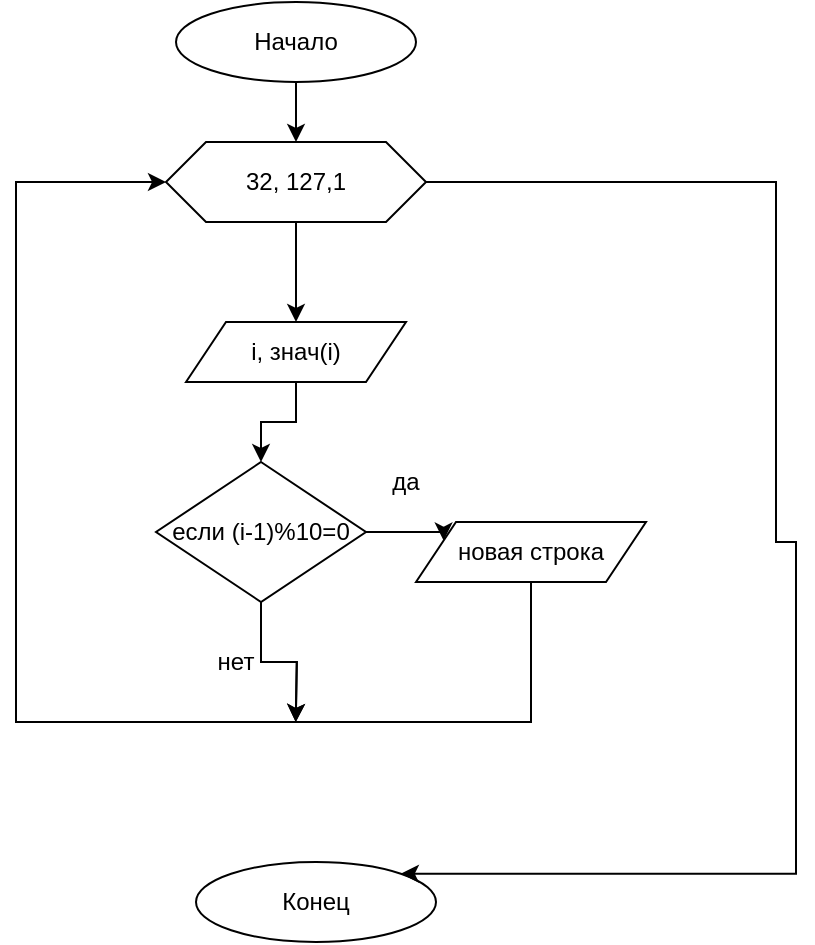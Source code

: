 <mxfile version="14.2.6" type="github">
  <diagram id="_irGdxpFTY3a5YnYYWGz" name="Page-1">
    <mxGraphModel dx="906" dy="482" grid="1" gridSize="10" guides="1" tooltips="1" connect="1" arrows="1" fold="1" page="1" pageScale="1" pageWidth="583" pageHeight="827" math="0" shadow="0">
      <root>
        <mxCell id="0" />
        <mxCell id="1" value="less_2_Task_2" parent="0" visible="0" />
        <mxCell id="C216Op_KJReps2qyOfGw-5" style="edgeStyle=orthogonalEdgeStyle;rounded=0;orthogonalLoop=1;jettySize=auto;html=1;exitX=0.5;exitY=1;exitDx=0;exitDy=0;entryX=0.5;entryY=0;entryDx=0;entryDy=0;" edge="1" parent="1" source="C216Op_KJReps2qyOfGw-1" target="C216Op_KJReps2qyOfGw-3">
          <mxGeometry relative="1" as="geometry" />
        </mxCell>
        <mxCell id="C216Op_KJReps2qyOfGw-1" value="Начало" style="ellipse;whiteSpace=wrap;html=1;" vertex="1" parent="1">
          <mxGeometry x="220" y="20" width="120" height="40" as="geometry" />
        </mxCell>
        <mxCell id="C216Op_KJReps2qyOfGw-2" value="Конец" style="ellipse;whiteSpace=wrap;html=1;" vertex="1" parent="1">
          <mxGeometry x="205" y="460" width="120" height="40" as="geometry" />
        </mxCell>
        <mxCell id="C216Op_KJReps2qyOfGw-6" style="edgeStyle=orthogonalEdgeStyle;rounded=0;orthogonalLoop=1;jettySize=auto;html=1;exitX=0.5;exitY=1;exitDx=0;exitDy=0;entryX=0.5;entryY=0;entryDx=0;entryDy=0;" edge="1" parent="1" source="C216Op_KJReps2qyOfGw-3" target="C216Op_KJReps2qyOfGw-4">
          <mxGeometry relative="1" as="geometry" />
        </mxCell>
        <mxCell id="C216Op_KJReps2qyOfGw-3" value="n" style="shape=parallelogram;perimeter=parallelogramPerimeter;whiteSpace=wrap;html=1;fixedSize=1;" vertex="1" parent="1">
          <mxGeometry x="230" y="100" width="100" height="30" as="geometry" />
        </mxCell>
        <mxCell id="C216Op_KJReps2qyOfGw-16" style="edgeStyle=orthogonalEdgeStyle;rounded=0;orthogonalLoop=1;jettySize=auto;html=1;exitX=0.5;exitY=1;exitDx=0;exitDy=0;entryX=0.5;entryY=0;entryDx=0;entryDy=0;" edge="1" parent="1" source="C216Op_KJReps2qyOfGw-4" target="C216Op_KJReps2qyOfGw-9">
          <mxGeometry relative="1" as="geometry" />
        </mxCell>
        <mxCell id="C216Op_KJReps2qyOfGw-24" style="edgeStyle=orthogonalEdgeStyle;rounded=0;orthogonalLoop=1;jettySize=auto;html=1;exitX=1;exitY=0.5;exitDx=0;exitDy=0;" edge="1" parent="1" source="C216Op_KJReps2qyOfGw-4" target="C216Op_KJReps2qyOfGw-23">
          <mxGeometry relative="1" as="geometry" />
        </mxCell>
        <mxCell id="C216Op_KJReps2qyOfGw-4" value="&amp;nbsp;n&amp;gt;0" style="rhombus;whiteSpace=wrap;html=1;" vertex="1" parent="1">
          <mxGeometry x="245" y="160" width="70" height="50" as="geometry" />
        </mxCell>
        <mxCell id="C216Op_KJReps2qyOfGw-17" style="edgeStyle=orthogonalEdgeStyle;rounded=0;orthogonalLoop=1;jettySize=auto;html=1;exitX=0.5;exitY=1;exitDx=0;exitDy=0;" edge="1" parent="1" source="C216Op_KJReps2qyOfGw-9" target="C216Op_KJReps2qyOfGw-13">
          <mxGeometry relative="1" as="geometry" />
        </mxCell>
        <mxCell id="C216Op_KJReps2qyOfGw-18" style="edgeStyle=orthogonalEdgeStyle;rounded=0;orthogonalLoop=1;jettySize=auto;html=1;exitX=1;exitY=0.5;exitDx=0;exitDy=0;entryX=0.111;entryY=0.512;entryDx=0;entryDy=0;entryPerimeter=0;" edge="1" parent="1" source="C216Op_KJReps2qyOfGw-30" target="C216Op_KJReps2qyOfGw-10">
          <mxGeometry relative="1" as="geometry" />
        </mxCell>
        <mxCell id="C216Op_KJReps2qyOfGw-9" value="если n%2==0" style="rhombus;whiteSpace=wrap;html=1;" vertex="1" parent="1">
          <mxGeometry x="120" y="250" width="85" height="60" as="geometry" />
        </mxCell>
        <mxCell id="C216Op_KJReps2qyOfGw-20" style="edgeStyle=orthogonalEdgeStyle;rounded=0;orthogonalLoop=1;jettySize=auto;html=1;exitX=0.5;exitY=1;exitDx=0;exitDy=0;entryX=1;entryY=0.5;entryDx=0;entryDy=0;" edge="1" parent="1" source="C216Op_KJReps2qyOfGw-10" target="C216Op_KJReps2qyOfGw-19">
          <mxGeometry relative="1" as="geometry" />
        </mxCell>
        <mxCell id="C216Op_KJReps2qyOfGw-10" value="even=even+1" style="rounded=0;whiteSpace=wrap;html=1;" vertex="1" parent="1">
          <mxGeometry x="245" y="265" width="90" height="30" as="geometry" />
        </mxCell>
        <mxCell id="C216Op_KJReps2qyOfGw-21" style="edgeStyle=orthogonalEdgeStyle;rounded=0;orthogonalLoop=1;jettySize=auto;html=1;exitX=0.5;exitY=1;exitDx=0;exitDy=0;entryX=0.5;entryY=0;entryDx=0;entryDy=0;" edge="1" parent="1" source="C216Op_KJReps2qyOfGw-13" target="C216Op_KJReps2qyOfGw-19">
          <mxGeometry relative="1" as="geometry" />
        </mxCell>
        <mxCell id="C216Op_KJReps2qyOfGw-13" value="odd=odd+1" style="rounded=0;whiteSpace=wrap;html=1;" vertex="1" parent="1">
          <mxGeometry x="112.5" y="340" width="100" height="30" as="geometry" />
        </mxCell>
        <mxCell id="C216Op_KJReps2qyOfGw-22" style="edgeStyle=orthogonalEdgeStyle;rounded=0;orthogonalLoop=1;jettySize=auto;html=1;exitX=0;exitY=0.5;exitDx=0;exitDy=0;entryX=0;entryY=0.5;entryDx=0;entryDy=0;" edge="1" parent="1" source="C216Op_KJReps2qyOfGw-19" target="C216Op_KJReps2qyOfGw-4">
          <mxGeometry relative="1" as="geometry">
            <Array as="points">
              <mxPoint x="40" y="415" />
              <mxPoint x="40" y="190" />
              <mxPoint x="240" y="190" />
              <mxPoint x="240" y="185" />
            </Array>
          </mxGeometry>
        </mxCell>
        <mxCell id="C216Op_KJReps2qyOfGw-19" value="n=n//10" style="rounded=0;whiteSpace=wrap;html=1;" vertex="1" parent="1">
          <mxGeometry x="112.5" y="400" width="90" height="30" as="geometry" />
        </mxCell>
        <mxCell id="C216Op_KJReps2qyOfGw-25" style="edgeStyle=orthogonalEdgeStyle;rounded=0;orthogonalLoop=1;jettySize=auto;html=1;exitX=0.5;exitY=1;exitDx=0;exitDy=0;entryX=0.565;entryY=-0.05;entryDx=0;entryDy=0;entryPerimeter=0;" edge="1" parent="1" source="C216Op_KJReps2qyOfGw-23" target="C216Op_KJReps2qyOfGw-2">
          <mxGeometry relative="1" as="geometry" />
        </mxCell>
        <mxCell id="C216Op_KJReps2qyOfGw-23" value="&lt;div&gt;Вывод&lt;/div&gt;&lt;div&gt;even&lt;/div&gt;&lt;div&gt;odd&lt;br&gt;&lt;/div&gt;" style="shape=parallelogram;perimeter=parallelogramPerimeter;whiteSpace=wrap;html=1;fixedSize=1;" vertex="1" parent="1">
          <mxGeometry x="340" y="380" width="100" height="50" as="geometry" />
        </mxCell>
        <mxCell id="C216Op_KJReps2qyOfGw-26" value="нет" style="text;html=1;strokeColor=none;fillColor=none;align=center;verticalAlign=middle;whiteSpace=wrap;rounded=0;" vertex="1" parent="1">
          <mxGeometry x="335" y="160" width="40" height="20" as="geometry" />
        </mxCell>
        <mxCell id="C216Op_KJReps2qyOfGw-27" value="нет" style="text;html=1;strokeColor=none;fillColor=none;align=center;verticalAlign=middle;whiteSpace=wrap;rounded=0;" vertex="1" parent="1">
          <mxGeometry x="165" y="310" width="40" height="20" as="geometry" />
        </mxCell>
        <mxCell id="C216Op_KJReps2qyOfGw-28" value="да" style="text;html=1;strokeColor=none;fillColor=none;align=center;verticalAlign=middle;whiteSpace=wrap;rounded=0;" vertex="1" parent="1">
          <mxGeometry x="285" y="210" width="40" height="20" as="geometry" />
        </mxCell>
        <mxCell id="C216Op_KJReps2qyOfGw-30" value="да" style="text;html=1;strokeColor=none;fillColor=none;align=center;verticalAlign=middle;whiteSpace=wrap;rounded=0;" vertex="1" parent="1">
          <mxGeometry x="202.5" y="260" width="40" height="20" as="geometry" />
        </mxCell>
        <mxCell id="C216Op_KJReps2qyOfGw-31" style="edgeStyle=orthogonalEdgeStyle;rounded=0;orthogonalLoop=1;jettySize=auto;html=1;exitX=1;exitY=0.5;exitDx=0;exitDy=0;entryX=0.111;entryY=0.512;entryDx=0;entryDy=0;entryPerimeter=0;" edge="1" parent="1" source="C216Op_KJReps2qyOfGw-9" target="C216Op_KJReps2qyOfGw-30">
          <mxGeometry relative="1" as="geometry">
            <mxPoint x="205" y="280.0" as="sourcePoint" />
            <mxPoint x="254.99" y="280.36" as="targetPoint" />
          </mxGeometry>
        </mxCell>
        <mxCell id="C216Op_KJReps2qyOfGw-32" value="less_2_task_3" parent="0" visible="0" />
        <mxCell id="C216Op_KJReps2qyOfGw-40" style="edgeStyle=orthogonalEdgeStyle;rounded=0;orthogonalLoop=1;jettySize=auto;html=1;exitX=0.5;exitY=1;exitDx=0;exitDy=0;entryX=0.5;entryY=0;entryDx=0;entryDy=0;" edge="1" parent="C216Op_KJReps2qyOfGw-32" source="C216Op_KJReps2qyOfGw-33" target="C216Op_KJReps2qyOfGw-35">
          <mxGeometry relative="1" as="geometry" />
        </mxCell>
        <mxCell id="C216Op_KJReps2qyOfGw-33" value="Начало" style="ellipse;whiteSpace=wrap;html=1;" vertex="1" parent="C216Op_KJReps2qyOfGw-32">
          <mxGeometry x="210" y="20" width="120" height="40" as="geometry" />
        </mxCell>
        <mxCell id="C216Op_KJReps2qyOfGw-34" value="Конец" style="ellipse;whiteSpace=wrap;html=1;" vertex="1" parent="C216Op_KJReps2qyOfGw-32">
          <mxGeometry x="210" y="420" width="120" height="40" as="geometry" />
        </mxCell>
        <mxCell id="C216Op_KJReps2qyOfGw-41" style="edgeStyle=orthogonalEdgeStyle;rounded=0;orthogonalLoop=1;jettySize=auto;html=1;exitX=0.5;exitY=1;exitDx=0;exitDy=0;entryX=0.5;entryY=0;entryDx=0;entryDy=0;" edge="1" parent="C216Op_KJReps2qyOfGw-32" source="C216Op_KJReps2qyOfGw-35" target="C216Op_KJReps2qyOfGw-36">
          <mxGeometry relative="1" as="geometry" />
        </mxCell>
        <mxCell id="C216Op_KJReps2qyOfGw-35" value="Ввод n" style="shape=parallelogram;perimeter=parallelogramPerimeter;whiteSpace=wrap;html=1;fixedSize=1;" vertex="1" parent="C216Op_KJReps2qyOfGw-32">
          <mxGeometry x="220" y="80" width="90" height="30" as="geometry" />
        </mxCell>
        <mxCell id="C216Op_KJReps2qyOfGw-42" style="edgeStyle=orthogonalEdgeStyle;rounded=0;orthogonalLoop=1;jettySize=auto;html=1;exitX=0.5;exitY=1;exitDx=0;exitDy=0;entryX=0.495;entryY=0.2;entryDx=0;entryDy=0;entryPerimeter=0;" edge="1" parent="C216Op_KJReps2qyOfGw-32" source="C216Op_KJReps2qyOfGw-36" target="C216Op_KJReps2qyOfGw-37">
          <mxGeometry relative="1" as="geometry" />
        </mxCell>
        <mxCell id="C216Op_KJReps2qyOfGw-36" value="m=0" style="rounded=0;whiteSpace=wrap;html=1;" vertex="1" parent="C216Op_KJReps2qyOfGw-32">
          <mxGeometry x="232" y="140" width="60" height="30" as="geometry" />
        </mxCell>
        <mxCell id="C216Op_KJReps2qyOfGw-43" style="edgeStyle=orthogonalEdgeStyle;rounded=0;orthogonalLoop=1;jettySize=auto;html=1;exitX=1;exitY=0.5;exitDx=0;exitDy=0;entryX=1;entryY=0.5;entryDx=0;entryDy=0;" edge="1" parent="C216Op_KJReps2qyOfGw-32" source="C216Op_KJReps2qyOfGw-37" target="C216Op_KJReps2qyOfGw-39">
          <mxGeometry relative="1" as="geometry">
            <Array as="points">
              <mxPoint x="440" y="210" />
              <mxPoint x="440" y="370" />
            </Array>
          </mxGeometry>
        </mxCell>
        <mxCell id="C216Op_KJReps2qyOfGw-44" style="edgeStyle=orthogonalEdgeStyle;rounded=0;orthogonalLoop=1;jettySize=auto;html=1;exitX=0.5;exitY=1;exitDx=0;exitDy=0;entryX=0.5;entryY=0;entryDx=0;entryDy=0;" edge="1" parent="C216Op_KJReps2qyOfGw-32" source="C216Op_KJReps2qyOfGw-37" target="C216Op_KJReps2qyOfGw-38">
          <mxGeometry relative="1" as="geometry" />
        </mxCell>
        <mxCell id="C216Op_KJReps2qyOfGw-37" value="если n&amp;gt;0" style="rhombus;whiteSpace=wrap;html=1;" vertex="1" parent="C216Op_KJReps2qyOfGw-32">
          <mxGeometry x="225" y="190" width="80" height="40" as="geometry" />
        </mxCell>
        <mxCell id="C216Op_KJReps2qyOfGw-45" style="edgeStyle=orthogonalEdgeStyle;rounded=0;orthogonalLoop=1;jettySize=auto;html=1;exitX=0;exitY=0.5;exitDx=0;exitDy=0;entryX=0.171;entryY=0.582;entryDx=0;entryDy=0;entryPerimeter=0;" edge="1" parent="C216Op_KJReps2qyOfGw-32" source="C216Op_KJReps2qyOfGw-38" target="C216Op_KJReps2qyOfGw-37">
          <mxGeometry relative="1" as="geometry">
            <Array as="points">
              <mxPoint x="120" y="280" />
              <mxPoint x="120" y="213" />
            </Array>
          </mxGeometry>
        </mxCell>
        <mxCell id="C216Op_KJReps2qyOfGw-38" value="&lt;div&gt;m=m*10+n%10&lt;/div&gt;&lt;div&gt;n=n//10&lt;br&gt;&lt;/div&gt;" style="rounded=0;whiteSpace=wrap;html=1;" vertex="1" parent="C216Op_KJReps2qyOfGw-32">
          <mxGeometry x="210" y="250" width="120" height="60" as="geometry" />
        </mxCell>
        <mxCell id="C216Op_KJReps2qyOfGw-46" style="edgeStyle=orthogonalEdgeStyle;rounded=0;orthogonalLoop=1;jettySize=auto;html=1;exitX=0.5;exitY=1;exitDx=0;exitDy=0;entryX=0.44;entryY=0.024;entryDx=0;entryDy=0;entryPerimeter=0;" edge="1" parent="C216Op_KJReps2qyOfGw-32" source="C216Op_KJReps2qyOfGw-39" target="C216Op_KJReps2qyOfGw-34">
          <mxGeometry relative="1" as="geometry" />
        </mxCell>
        <mxCell id="C216Op_KJReps2qyOfGw-39" value="Вывод m" style="shape=parallelogram;perimeter=parallelogramPerimeter;whiteSpace=wrap;html=1;fixedSize=1;" vertex="1" parent="C216Op_KJReps2qyOfGw-32">
          <mxGeometry x="220" y="350" width="100" height="40" as="geometry" />
        </mxCell>
        <mxCell id="C216Op_KJReps2qyOfGw-47" value="less2_Task_4" parent="0" visible="0" />
        <mxCell id="C216Op_KJReps2qyOfGw-60" style="edgeStyle=orthogonalEdgeStyle;rounded=0;orthogonalLoop=1;jettySize=auto;html=1;exitX=0.5;exitY=1;exitDx=0;exitDy=0;entryX=0.5;entryY=0;entryDx=0;entryDy=0;" edge="1" parent="C216Op_KJReps2qyOfGw-47" source="C216Op_KJReps2qyOfGw-48" target="C216Op_KJReps2qyOfGw-52">
          <mxGeometry relative="1" as="geometry" />
        </mxCell>
        <mxCell id="C216Op_KJReps2qyOfGw-48" value="Начало" style="ellipse;whiteSpace=wrap;html=1;" vertex="1" parent="C216Op_KJReps2qyOfGw-47">
          <mxGeometry x="50" y="10" width="120" height="30" as="geometry" />
        </mxCell>
        <mxCell id="C216Op_KJReps2qyOfGw-64" style="edgeStyle=orthogonalEdgeStyle;rounded=0;orthogonalLoop=1;jettySize=auto;html=1;exitX=0.5;exitY=1;exitDx=0;exitDy=0;entryX=0.5;entryY=0;entryDx=0;entryDy=0;" edge="1" parent="C216Op_KJReps2qyOfGw-47" source="C216Op_KJReps2qyOfGw-49" target="C216Op_KJReps2qyOfGw-55">
          <mxGeometry relative="1" as="geometry" />
        </mxCell>
        <mxCell id="C216Op_KJReps2qyOfGw-49" value="summa(n)" style="ellipse;whiteSpace=wrap;html=1;" vertex="1" parent="C216Op_KJReps2qyOfGw-47">
          <mxGeometry x="340" y="30" width="120" height="30" as="geometry" />
        </mxCell>
        <mxCell id="C216Op_KJReps2qyOfGw-50" value="Конец" style="ellipse;whiteSpace=wrap;html=1;" vertex="1" parent="C216Op_KJReps2qyOfGw-47">
          <mxGeometry x="50" y="410" width="120" height="30" as="geometry" />
        </mxCell>
        <mxCell id="C216Op_KJReps2qyOfGw-51" value="Конец" style="ellipse;whiteSpace=wrap;html=1;" vertex="1" parent="C216Op_KJReps2qyOfGw-47">
          <mxGeometry x="330" y="240" width="120" height="30" as="geometry" />
        </mxCell>
        <mxCell id="C216Op_KJReps2qyOfGw-61" style="edgeStyle=orthogonalEdgeStyle;rounded=0;orthogonalLoop=1;jettySize=auto;html=1;exitX=0.5;exitY=1;exitDx=0;exitDy=0;" edge="1" parent="C216Op_KJReps2qyOfGw-47" source="C216Op_KJReps2qyOfGw-52" target="C216Op_KJReps2qyOfGw-54">
          <mxGeometry relative="1" as="geometry" />
        </mxCell>
        <mxCell id="C216Op_KJReps2qyOfGw-52" value="Ввод n" style="shape=parallelogram;perimeter=parallelogramPerimeter;whiteSpace=wrap;html=1;fixedSize=1;" vertex="1" parent="C216Op_KJReps2qyOfGw-47">
          <mxGeometry x="60" y="70" width="100" height="40" as="geometry" />
        </mxCell>
        <mxCell id="C216Op_KJReps2qyOfGw-63" style="edgeStyle=orthogonalEdgeStyle;rounded=0;orthogonalLoop=1;jettySize=auto;html=1;exitX=0.5;exitY=1;exitDx=0;exitDy=0;entryX=0.5;entryY=0;entryDx=0;entryDy=0;" edge="1" parent="C216Op_KJReps2qyOfGw-47" source="C216Op_KJReps2qyOfGw-53" target="C216Op_KJReps2qyOfGw-50">
          <mxGeometry relative="1" as="geometry" />
        </mxCell>
        <mxCell id="C216Op_KJReps2qyOfGw-53" value="Вывод s" style="shape=parallelogram;perimeter=parallelogramPerimeter;whiteSpace=wrap;html=1;fixedSize=1;" vertex="1" parent="C216Op_KJReps2qyOfGw-47">
          <mxGeometry x="60" y="330" width="100" height="40" as="geometry" />
        </mxCell>
        <mxCell id="C216Op_KJReps2qyOfGw-62" style="edgeStyle=orthogonalEdgeStyle;rounded=0;orthogonalLoop=1;jettySize=auto;html=1;exitX=0.5;exitY=1;exitDx=0;exitDy=0;entryX=0.5;entryY=0;entryDx=0;entryDy=0;" edge="1" parent="C216Op_KJReps2qyOfGw-47" source="C216Op_KJReps2qyOfGw-54" target="C216Op_KJReps2qyOfGw-53">
          <mxGeometry relative="1" as="geometry" />
        </mxCell>
        <mxCell id="C216Op_KJReps2qyOfGw-54" value="s=summa(n)" style="shape=process;whiteSpace=wrap;html=1;backgroundOutline=1;" vertex="1" parent="C216Op_KJReps2qyOfGw-47">
          <mxGeometry x="50" y="190" width="120" height="60" as="geometry" />
        </mxCell>
        <mxCell id="C216Op_KJReps2qyOfGw-65" style="edgeStyle=orthogonalEdgeStyle;rounded=0;orthogonalLoop=1;jettySize=auto;html=1;exitX=1;exitY=0.5;exitDx=0;exitDy=0;entryX=0.5;entryY=0;entryDx=0;entryDy=0;" edge="1" parent="C216Op_KJReps2qyOfGw-47" source="C216Op_KJReps2qyOfGw-55" target="C216Op_KJReps2qyOfGw-57">
          <mxGeometry relative="1" as="geometry" />
        </mxCell>
        <mxCell id="C216Op_KJReps2qyOfGw-66" style="edgeStyle=orthogonalEdgeStyle;rounded=0;orthogonalLoop=1;jettySize=auto;html=1;exitX=0;exitY=0.5;exitDx=0;exitDy=0;entryX=0.5;entryY=0;entryDx=0;entryDy=0;" edge="1" parent="C216Op_KJReps2qyOfGw-47" source="C216Op_KJReps2qyOfGw-55" target="C216Op_KJReps2qyOfGw-59">
          <mxGeometry relative="1" as="geometry">
            <mxPoint x="320" y="174" as="targetPoint" />
          </mxGeometry>
        </mxCell>
        <mxCell id="C216Op_KJReps2qyOfGw-55" value="n=0" style="rhombus;whiteSpace=wrap;html=1;" vertex="1" parent="C216Op_KJReps2qyOfGw-47">
          <mxGeometry x="365" y="90" width="70" height="60" as="geometry" />
        </mxCell>
        <mxCell id="C216Op_KJReps2qyOfGw-78" style="edgeStyle=orthogonalEdgeStyle;rounded=0;orthogonalLoop=1;jettySize=auto;html=1;exitX=0.5;exitY=1;exitDx=0;exitDy=0;" edge="1" parent="C216Op_KJReps2qyOfGw-47" source="C216Op_KJReps2qyOfGw-57" target="C216Op_KJReps2qyOfGw-51">
          <mxGeometry relative="1" as="geometry" />
        </mxCell>
        <mxCell id="C216Op_KJReps2qyOfGw-57" value="Вернуть 0" style="rounded=0;whiteSpace=wrap;html=1;" vertex="1" parent="C216Op_KJReps2qyOfGw-47">
          <mxGeometry x="440" y="160" width="90" height="30" as="geometry" />
        </mxCell>
        <mxCell id="C216Op_KJReps2qyOfGw-69" style="edgeStyle=orthogonalEdgeStyle;rounded=0;orthogonalLoop=1;jettySize=auto;html=1;exitX=0.75;exitY=1;exitDx=0;exitDy=0;entryX=0.5;entryY=0;entryDx=0;entryDy=0;" edge="1" parent="C216Op_KJReps2qyOfGw-47" source="C216Op_KJReps2qyOfGw-59" target="C216Op_KJReps2qyOfGw-51">
          <mxGeometry relative="1" as="geometry" />
        </mxCell>
        <mxCell id="C216Op_KJReps2qyOfGw-59" value="&lt;div&gt;Вернуть &lt;br&gt;&lt;/div&gt;&lt;div&gt;(-0.5)**(n-1)+summa(n-1)&lt;br&gt;&lt;/div&gt;" style="rounded=0;whiteSpace=wrap;html=1;" vertex="1" parent="C216Op_KJReps2qyOfGw-47">
          <mxGeometry x="220" y="160" width="170" height="40" as="geometry" />
        </mxCell>
        <mxCell id="C216Op_KJReps2qyOfGw-72" value="&lt;div&gt;да&lt;/div&gt;" style="text;html=1;strokeColor=none;fillColor=none;align=center;verticalAlign=middle;whiteSpace=wrap;rounded=0;" vertex="1" parent="C216Op_KJReps2qyOfGw-47">
          <mxGeometry x="450" y="80" width="40" height="20" as="geometry" />
        </mxCell>
        <mxCell id="C216Op_KJReps2qyOfGw-77" value="нет" style="text;html=1;strokeColor=none;fillColor=none;align=center;verticalAlign=middle;whiteSpace=wrap;rounded=0;" vertex="1" parent="C216Op_KJReps2qyOfGw-47">
          <mxGeometry x="325" y="90" width="40" height="20" as="geometry" />
        </mxCell>
        <mxCell id="C216Op_KJReps2qyOfGw-79" value="less_2_task_6" parent="0" visible="0" />
        <mxCell id="C216Op_KJReps2qyOfGw-80" style="edgeStyle=orthogonalEdgeStyle;rounded=0;orthogonalLoop=1;jettySize=auto;html=1;exitX=0.5;exitY=1;exitDx=0;exitDy=0;entryX=0.5;entryY=0;entryDx=0;entryDy=0;" edge="1" source="C216Op_KJReps2qyOfGw-81" target="C216Op_KJReps2qyOfGw-87" parent="C216Op_KJReps2qyOfGw-79">
          <mxGeometry relative="1" as="geometry" />
        </mxCell>
        <mxCell id="C216Op_KJReps2qyOfGw-81" value="Начало" style="ellipse;whiteSpace=wrap;html=1;" vertex="1" parent="C216Op_KJReps2qyOfGw-79">
          <mxGeometry x="140" y="140" width="120" height="30" as="geometry" />
        </mxCell>
        <mxCell id="C216Op_KJReps2qyOfGw-82" style="edgeStyle=orthogonalEdgeStyle;rounded=0;orthogonalLoop=1;jettySize=auto;html=1;exitX=0.5;exitY=1;exitDx=0;exitDy=0;entryX=0.5;entryY=0;entryDx=0;entryDy=0;" edge="1" source="C216Op_KJReps2qyOfGw-83" target="C216Op_KJReps2qyOfGw-94" parent="C216Op_KJReps2qyOfGw-79">
          <mxGeometry relative="1" as="geometry" />
        </mxCell>
        <mxCell id="C216Op_KJReps2qyOfGw-83" value="find(n,dd)" style="ellipse;whiteSpace=wrap;html=1;" vertex="1" parent="C216Op_KJReps2qyOfGw-79">
          <mxGeometry x="430" y="160" width="120" height="30" as="geometry" />
        </mxCell>
        <mxCell id="C216Op_KJReps2qyOfGw-84" value="Конец" style="ellipse;whiteSpace=wrap;html=1;" vertex="1" parent="C216Op_KJReps2qyOfGw-79">
          <mxGeometry x="140" y="540" width="120" height="30" as="geometry" />
        </mxCell>
        <mxCell id="C216Op_KJReps2qyOfGw-85" value="Конец" style="ellipse;whiteSpace=wrap;html=1;" vertex="1" parent="C216Op_KJReps2qyOfGw-79">
          <mxGeometry x="420" y="540" width="120" height="30" as="geometry" />
        </mxCell>
        <mxCell id="C216Op_KJReps2qyOfGw-86" style="edgeStyle=orthogonalEdgeStyle;rounded=0;orthogonalLoop=1;jettySize=auto;html=1;exitX=0.5;exitY=1;exitDx=0;exitDy=0;" edge="1" source="C216Op_KJReps2qyOfGw-87" target="C216Op_KJReps2qyOfGw-91" parent="C216Op_KJReps2qyOfGw-79">
          <mxGeometry relative="1" as="geometry" />
        </mxCell>
        <mxCell id="C216Op_KJReps2qyOfGw-87" value="&amp;nbsp;Ввод N, i, d" style="shape=parallelogram;perimeter=parallelogramPerimeter;whiteSpace=wrap;html=1;fixedSize=1;" vertex="1" parent="C216Op_KJReps2qyOfGw-79">
          <mxGeometry x="150" y="200" width="100" height="40" as="geometry" />
        </mxCell>
        <mxCell id="C216Op_KJReps2qyOfGw-88" style="edgeStyle=orthogonalEdgeStyle;rounded=0;orthogonalLoop=1;jettySize=auto;html=1;exitX=0.5;exitY=1;exitDx=0;exitDy=0;entryX=0.5;entryY=0;entryDx=0;entryDy=0;" edge="1" source="C216Op_KJReps2qyOfGw-89" target="C216Op_KJReps2qyOfGw-84" parent="C216Op_KJReps2qyOfGw-79">
          <mxGeometry relative="1" as="geometry" />
        </mxCell>
        <mxCell id="C216Op_KJReps2qyOfGw-89" value="Вывод f" style="shape=parallelogram;perimeter=parallelogramPerimeter;whiteSpace=wrap;html=1;fixedSize=1;" vertex="1" parent="C216Op_KJReps2qyOfGw-79">
          <mxGeometry x="150" y="460" width="100" height="40" as="geometry" />
        </mxCell>
        <mxCell id="C216Op_KJReps2qyOfGw-90" style="edgeStyle=orthogonalEdgeStyle;rounded=0;orthogonalLoop=1;jettySize=auto;html=1;exitX=0.5;exitY=1;exitDx=0;exitDy=0;entryX=0.5;entryY=0;entryDx=0;entryDy=0;" edge="1" source="C216Op_KJReps2qyOfGw-91" target="C216Op_KJReps2qyOfGw-89" parent="C216Op_KJReps2qyOfGw-79">
          <mxGeometry relative="1" as="geometry" />
        </mxCell>
        <mxCell id="C216Op_KJReps2qyOfGw-91" value="f=find(N,d))" style="shape=process;whiteSpace=wrap;html=1;backgroundOutline=1;" vertex="1" parent="C216Op_KJReps2qyOfGw-79">
          <mxGeometry x="140" y="320" width="120" height="60" as="geometry" />
        </mxCell>
        <mxCell id="C216Op_KJReps2qyOfGw-92" style="edgeStyle=orthogonalEdgeStyle;rounded=0;orthogonalLoop=1;jettySize=auto;html=1;exitX=1;exitY=0.5;exitDx=0;exitDy=0;entryX=0.5;entryY=0;entryDx=0;entryDy=0;" edge="1" source="C216Op_KJReps2qyOfGw-94" target="C216Op_KJReps2qyOfGw-96" parent="C216Op_KJReps2qyOfGw-79">
          <mxGeometry relative="1" as="geometry" />
        </mxCell>
        <mxCell id="C216Op_KJReps2qyOfGw-93" style="edgeStyle=orthogonalEdgeStyle;rounded=0;orthogonalLoop=1;jettySize=auto;html=1;exitX=0;exitY=0.5;exitDx=0;exitDy=0;entryX=0.5;entryY=0;entryDx=0;entryDy=0;" edge="1" source="C216Op_KJReps2qyOfGw-94" parent="C216Op_KJReps2qyOfGw-79">
          <mxGeometry relative="1" as="geometry">
            <mxPoint x="395" y="290.0" as="targetPoint" />
          </mxGeometry>
        </mxCell>
        <mxCell id="C216Op_KJReps2qyOfGw-94" value="n=0" style="rhombus;whiteSpace=wrap;html=1;" vertex="1" parent="C216Op_KJReps2qyOfGw-79">
          <mxGeometry x="455" y="220" width="70" height="60" as="geometry" />
        </mxCell>
        <mxCell id="C216Op_KJReps2qyOfGw-96" value="Вернуть dd" style="rounded=0;whiteSpace=wrap;html=1;" vertex="1" parent="C216Op_KJReps2qyOfGw-79">
          <mxGeometry x="530" y="290" width="90" height="30" as="geometry" />
        </mxCell>
        <mxCell id="C216Op_KJReps2qyOfGw-99" value="&lt;div&gt;да&lt;/div&gt;" style="text;html=1;strokeColor=none;fillColor=none;align=center;verticalAlign=middle;whiteSpace=wrap;rounded=0;" vertex="1" parent="C216Op_KJReps2qyOfGw-79">
          <mxGeometry x="540" y="210" width="40" height="20" as="geometry" />
        </mxCell>
        <mxCell id="C216Op_KJReps2qyOfGw-100" value="нет" style="text;html=1;strokeColor=none;fillColor=none;align=center;verticalAlign=middle;whiteSpace=wrap;rounded=0;" vertex="1" parent="C216Op_KJReps2qyOfGw-79">
          <mxGeometry x="415" y="220" width="40" height="20" as="geometry" />
        </mxCell>
        <mxCell id="C216Op_KJReps2qyOfGw-109" style="edgeStyle=orthogonalEdgeStyle;rounded=0;orthogonalLoop=1;jettySize=auto;html=1;exitX=0.5;exitY=1;exitDx=0;exitDy=0;" edge="1" parent="C216Op_KJReps2qyOfGw-79" source="C216Op_KJReps2qyOfGw-101" target="C216Op_KJReps2qyOfGw-102">
          <mxGeometry relative="1" as="geometry" />
        </mxCell>
        <mxCell id="C216Op_KJReps2qyOfGw-101" value="Ввод m" style="shape=parallelogram;perimeter=parallelogramPerimeter;whiteSpace=wrap;html=1;fixedSize=1;" vertex="1" parent="C216Op_KJReps2qyOfGw-79">
          <mxGeometry x="350" y="290" width="80" height="30" as="geometry" />
        </mxCell>
        <mxCell id="C216Op_KJReps2qyOfGw-110" style="edgeStyle=orthogonalEdgeStyle;rounded=0;orthogonalLoop=1;jettySize=auto;html=1;exitX=1;exitY=0.5;exitDx=0;exitDy=0;" edge="1" parent="C216Op_KJReps2qyOfGw-79" source="C216Op_KJReps2qyOfGw-102" target="C216Op_KJReps2qyOfGw-105">
          <mxGeometry relative="1" as="geometry" />
        </mxCell>
        <mxCell id="C216Op_KJReps2qyOfGw-111" style="edgeStyle=orthogonalEdgeStyle;rounded=0;orthogonalLoop=1;jettySize=auto;html=1;exitX=0.5;exitY=1;exitDx=0;exitDy=0;entryX=0;entryY=0;entryDx=0;entryDy=0;" edge="1" parent="C216Op_KJReps2qyOfGw-79" source="C216Op_KJReps2qyOfGw-102" target="C216Op_KJReps2qyOfGw-106">
          <mxGeometry relative="1" as="geometry" />
        </mxCell>
        <mxCell id="C216Op_KJReps2qyOfGw-102" value="если m&amp;gt;dd" style="rhombus;whiteSpace=wrap;html=1;" vertex="1" parent="C216Op_KJReps2qyOfGw-79">
          <mxGeometry x="355" y="340" width="70" height="60" as="geometry" />
        </mxCell>
        <mxCell id="C216Op_KJReps2qyOfGw-112" style="edgeStyle=orthogonalEdgeStyle;rounded=0;orthogonalLoop=1;jettySize=auto;html=1;exitX=0.5;exitY=1;exitDx=0;exitDy=0;entryX=0.75;entryY=0;entryDx=0;entryDy=0;" edge="1" parent="C216Op_KJReps2qyOfGw-79" source="C216Op_KJReps2qyOfGw-105" target="C216Op_KJReps2qyOfGw-107">
          <mxGeometry relative="1" as="geometry" />
        </mxCell>
        <mxCell id="C216Op_KJReps2qyOfGw-105" value="Загаданное число &amp;lt;" style="shape=parallelogram;perimeter=parallelogramPerimeter;whiteSpace=wrap;html=1;fixedSize=1;" vertex="1" parent="C216Op_KJReps2qyOfGw-79">
          <mxGeometry x="455" y="355" width="140" height="30" as="geometry" />
        </mxCell>
        <mxCell id="C216Op_KJReps2qyOfGw-113" style="edgeStyle=orthogonalEdgeStyle;rounded=0;orthogonalLoop=1;jettySize=auto;html=1;exitX=1;exitY=0.5;exitDx=0;exitDy=0;" edge="1" parent="C216Op_KJReps2qyOfGw-79" source="C216Op_KJReps2qyOfGw-106">
          <mxGeometry relative="1" as="geometry">
            <mxPoint x="520" y="428.588" as="targetPoint" />
          </mxGeometry>
        </mxCell>
        <mxCell id="C216Op_KJReps2qyOfGw-106" value="Загаданное число &amp;gt;" style="shape=parallelogram;perimeter=parallelogramPerimeter;whiteSpace=wrap;html=1;fixedSize=1;" vertex="1" parent="C216Op_KJReps2qyOfGw-79">
          <mxGeometry x="365" y="414" width="140" height="30" as="geometry" />
        </mxCell>
        <mxCell id="C216Op_KJReps2qyOfGw-114" style="edgeStyle=orthogonalEdgeStyle;rounded=0;orthogonalLoop=1;jettySize=auto;html=1;exitX=0.5;exitY=1;exitDx=0;exitDy=0;entryX=0.5;entryY=0;entryDx=0;entryDy=0;" edge="1" parent="C216Op_KJReps2qyOfGw-79" source="C216Op_KJReps2qyOfGw-107" target="C216Op_KJReps2qyOfGw-108">
          <mxGeometry relative="1" as="geometry" />
        </mxCell>
        <mxCell id="C216Op_KJReps2qyOfGw-107" value="find(n-1,dd)" style="rounded=0;whiteSpace=wrap;html=1;" vertex="1" parent="C216Op_KJReps2qyOfGw-79">
          <mxGeometry x="425" y="460" width="120" height="30" as="geometry" />
        </mxCell>
        <mxCell id="C216Op_KJReps2qyOfGw-115" style="edgeStyle=orthogonalEdgeStyle;rounded=0;orthogonalLoop=1;jettySize=auto;html=1;exitX=0.5;exitY=1;exitDx=0;exitDy=0;entryX=0.5;entryY=0;entryDx=0;entryDy=0;" edge="1" parent="C216Op_KJReps2qyOfGw-79" source="C216Op_KJReps2qyOfGw-108" target="C216Op_KJReps2qyOfGw-85">
          <mxGeometry relative="1" as="geometry" />
        </mxCell>
        <mxCell id="C216Op_KJReps2qyOfGw-108" value="Вернуть dd" style="rounded=0;whiteSpace=wrap;html=1;" vertex="1" parent="C216Op_KJReps2qyOfGw-79">
          <mxGeometry x="440" y="500" width="90" height="30" as="geometry" />
        </mxCell>
        <mxCell id="C216Op_KJReps2qyOfGw-116" value="less_2_task_5" parent="0" />
        <mxCell id="C216Op_KJReps2qyOfGw-123" style="edgeStyle=orthogonalEdgeStyle;rounded=0;orthogonalLoop=1;jettySize=auto;html=1;exitX=0.5;exitY=1;exitDx=0;exitDy=0;entryX=0.5;entryY=0;entryDx=0;entryDy=0;" edge="1" parent="C216Op_KJReps2qyOfGw-116" source="C216Op_KJReps2qyOfGw-117" target="C216Op_KJReps2qyOfGw-119">
          <mxGeometry relative="1" as="geometry" />
        </mxCell>
        <mxCell id="C216Op_KJReps2qyOfGw-117" value="Начало" style="ellipse;whiteSpace=wrap;html=1;" vertex="1" parent="C216Op_KJReps2qyOfGw-116">
          <mxGeometry x="220" y="130" width="120" height="40" as="geometry" />
        </mxCell>
        <mxCell id="C216Op_KJReps2qyOfGw-118" value="Конец" style="ellipse;whiteSpace=wrap;html=1;" vertex="1" parent="C216Op_KJReps2qyOfGw-116">
          <mxGeometry x="230" y="560" width="120" height="40" as="geometry" />
        </mxCell>
        <mxCell id="C216Op_KJReps2qyOfGw-124" style="edgeStyle=orthogonalEdgeStyle;rounded=0;orthogonalLoop=1;jettySize=auto;html=1;exitX=0.5;exitY=1;exitDx=0;exitDy=0;entryX=0.5;entryY=0;entryDx=0;entryDy=0;" edge="1" parent="C216Op_KJReps2qyOfGw-116" source="C216Op_KJReps2qyOfGw-119" target="C216Op_KJReps2qyOfGw-120">
          <mxGeometry relative="1" as="geometry" />
        </mxCell>
        <mxCell id="C216Op_KJReps2qyOfGw-130" style="edgeStyle=orthogonalEdgeStyle;rounded=0;orthogonalLoop=1;jettySize=auto;html=1;exitX=1;exitY=0.5;exitDx=0;exitDy=0;entryX=1;entryY=0;entryDx=0;entryDy=0;" edge="1" parent="C216Op_KJReps2qyOfGw-116" source="C216Op_KJReps2qyOfGw-119" target="C216Op_KJReps2qyOfGw-118">
          <mxGeometry relative="1" as="geometry">
            <Array as="points">
              <mxPoint x="520" y="220" />
              <mxPoint x="520" y="400" />
              <mxPoint x="530" y="400" />
              <mxPoint x="530" y="566" />
            </Array>
          </mxGeometry>
        </mxCell>
        <mxCell id="C216Op_KJReps2qyOfGw-119" value="32, 127,1" style="shape=hexagon;perimeter=hexagonPerimeter2;whiteSpace=wrap;html=1;fixedSize=1;" vertex="1" parent="C216Op_KJReps2qyOfGw-116">
          <mxGeometry x="215" y="200" width="130" height="40" as="geometry" />
        </mxCell>
        <mxCell id="C216Op_KJReps2qyOfGw-125" style="edgeStyle=orthogonalEdgeStyle;rounded=0;orthogonalLoop=1;jettySize=auto;html=1;exitX=0.5;exitY=1;exitDx=0;exitDy=0;entryX=0.5;entryY=0;entryDx=0;entryDy=0;" edge="1" parent="C216Op_KJReps2qyOfGw-116" source="C216Op_KJReps2qyOfGw-120" target="C216Op_KJReps2qyOfGw-121">
          <mxGeometry relative="1" as="geometry" />
        </mxCell>
        <mxCell id="C216Op_KJReps2qyOfGw-120" value="i, знач(i)" style="shape=parallelogram;perimeter=parallelogramPerimeter;whiteSpace=wrap;html=1;fixedSize=1;" vertex="1" parent="C216Op_KJReps2qyOfGw-116">
          <mxGeometry x="225" y="290" width="110" height="30" as="geometry" />
        </mxCell>
        <mxCell id="C216Op_KJReps2qyOfGw-126" style="edgeStyle=orthogonalEdgeStyle;rounded=0;orthogonalLoop=1;jettySize=auto;html=1;exitX=1;exitY=0.5;exitDx=0;exitDy=0;entryX=0;entryY=0.25;entryDx=0;entryDy=0;" edge="1" parent="C216Op_KJReps2qyOfGw-116" source="C216Op_KJReps2qyOfGw-121" target="C216Op_KJReps2qyOfGw-122">
          <mxGeometry relative="1" as="geometry" />
        </mxCell>
        <mxCell id="C216Op_KJReps2qyOfGw-127" style="edgeStyle=orthogonalEdgeStyle;rounded=0;orthogonalLoop=1;jettySize=auto;html=1;exitX=0.5;exitY=1;exitDx=0;exitDy=0;" edge="1" parent="C216Op_KJReps2qyOfGw-116" source="C216Op_KJReps2qyOfGw-121">
          <mxGeometry relative="1" as="geometry">
            <mxPoint x="279.882" y="490" as="targetPoint" />
          </mxGeometry>
        </mxCell>
        <mxCell id="C216Op_KJReps2qyOfGw-129" style="edgeStyle=orthogonalEdgeStyle;rounded=0;orthogonalLoop=1;jettySize=auto;html=1;exitX=0.5;exitY=1;exitDx=0;exitDy=0;" edge="1" parent="C216Op_KJReps2qyOfGw-116" source="C216Op_KJReps2qyOfGw-121">
          <mxGeometry relative="1" as="geometry">
            <mxPoint x="279.882" y="490" as="targetPoint" />
          </mxGeometry>
        </mxCell>
        <mxCell id="C216Op_KJReps2qyOfGw-121" value="если (i-1)%10=0" style="rhombus;whiteSpace=wrap;html=1;" vertex="1" parent="C216Op_KJReps2qyOfGw-116">
          <mxGeometry x="210" y="360" width="105" height="70" as="geometry" />
        </mxCell>
        <mxCell id="C216Op_KJReps2qyOfGw-128" style="edgeStyle=orthogonalEdgeStyle;rounded=0;orthogonalLoop=1;jettySize=auto;html=1;exitX=0.5;exitY=1;exitDx=0;exitDy=0;entryX=0;entryY=0.5;entryDx=0;entryDy=0;" edge="1" parent="C216Op_KJReps2qyOfGw-116" source="C216Op_KJReps2qyOfGw-122" target="C216Op_KJReps2qyOfGw-119">
          <mxGeometry relative="1" as="geometry">
            <mxPoint x="210" y="500" as="targetPoint" />
            <Array as="points">
              <mxPoint x="398" y="490" />
              <mxPoint x="140" y="490" />
              <mxPoint x="140" y="220" />
            </Array>
          </mxGeometry>
        </mxCell>
        <mxCell id="C216Op_KJReps2qyOfGw-122" value="новая строка" style="shape=parallelogram;perimeter=parallelogramPerimeter;whiteSpace=wrap;html=1;fixedSize=1;" vertex="1" parent="C216Op_KJReps2qyOfGw-116">
          <mxGeometry x="340" y="390" width="115" height="30" as="geometry" />
        </mxCell>
        <mxCell id="C216Op_KJReps2qyOfGw-131" value="да" style="text;html=1;strokeColor=none;fillColor=none;align=center;verticalAlign=middle;whiteSpace=wrap;rounded=0;" vertex="1" parent="C216Op_KJReps2qyOfGw-116">
          <mxGeometry x="315" y="360" width="40" height="20" as="geometry" />
        </mxCell>
        <mxCell id="C216Op_KJReps2qyOfGw-133" value="нет" style="text;html=1;strokeColor=none;fillColor=none;align=center;verticalAlign=middle;whiteSpace=wrap;rounded=0;" vertex="1" parent="C216Op_KJReps2qyOfGw-116">
          <mxGeometry x="230" y="450" width="40" height="20" as="geometry" />
        </mxCell>
      </root>
    </mxGraphModel>
  </diagram>
</mxfile>
